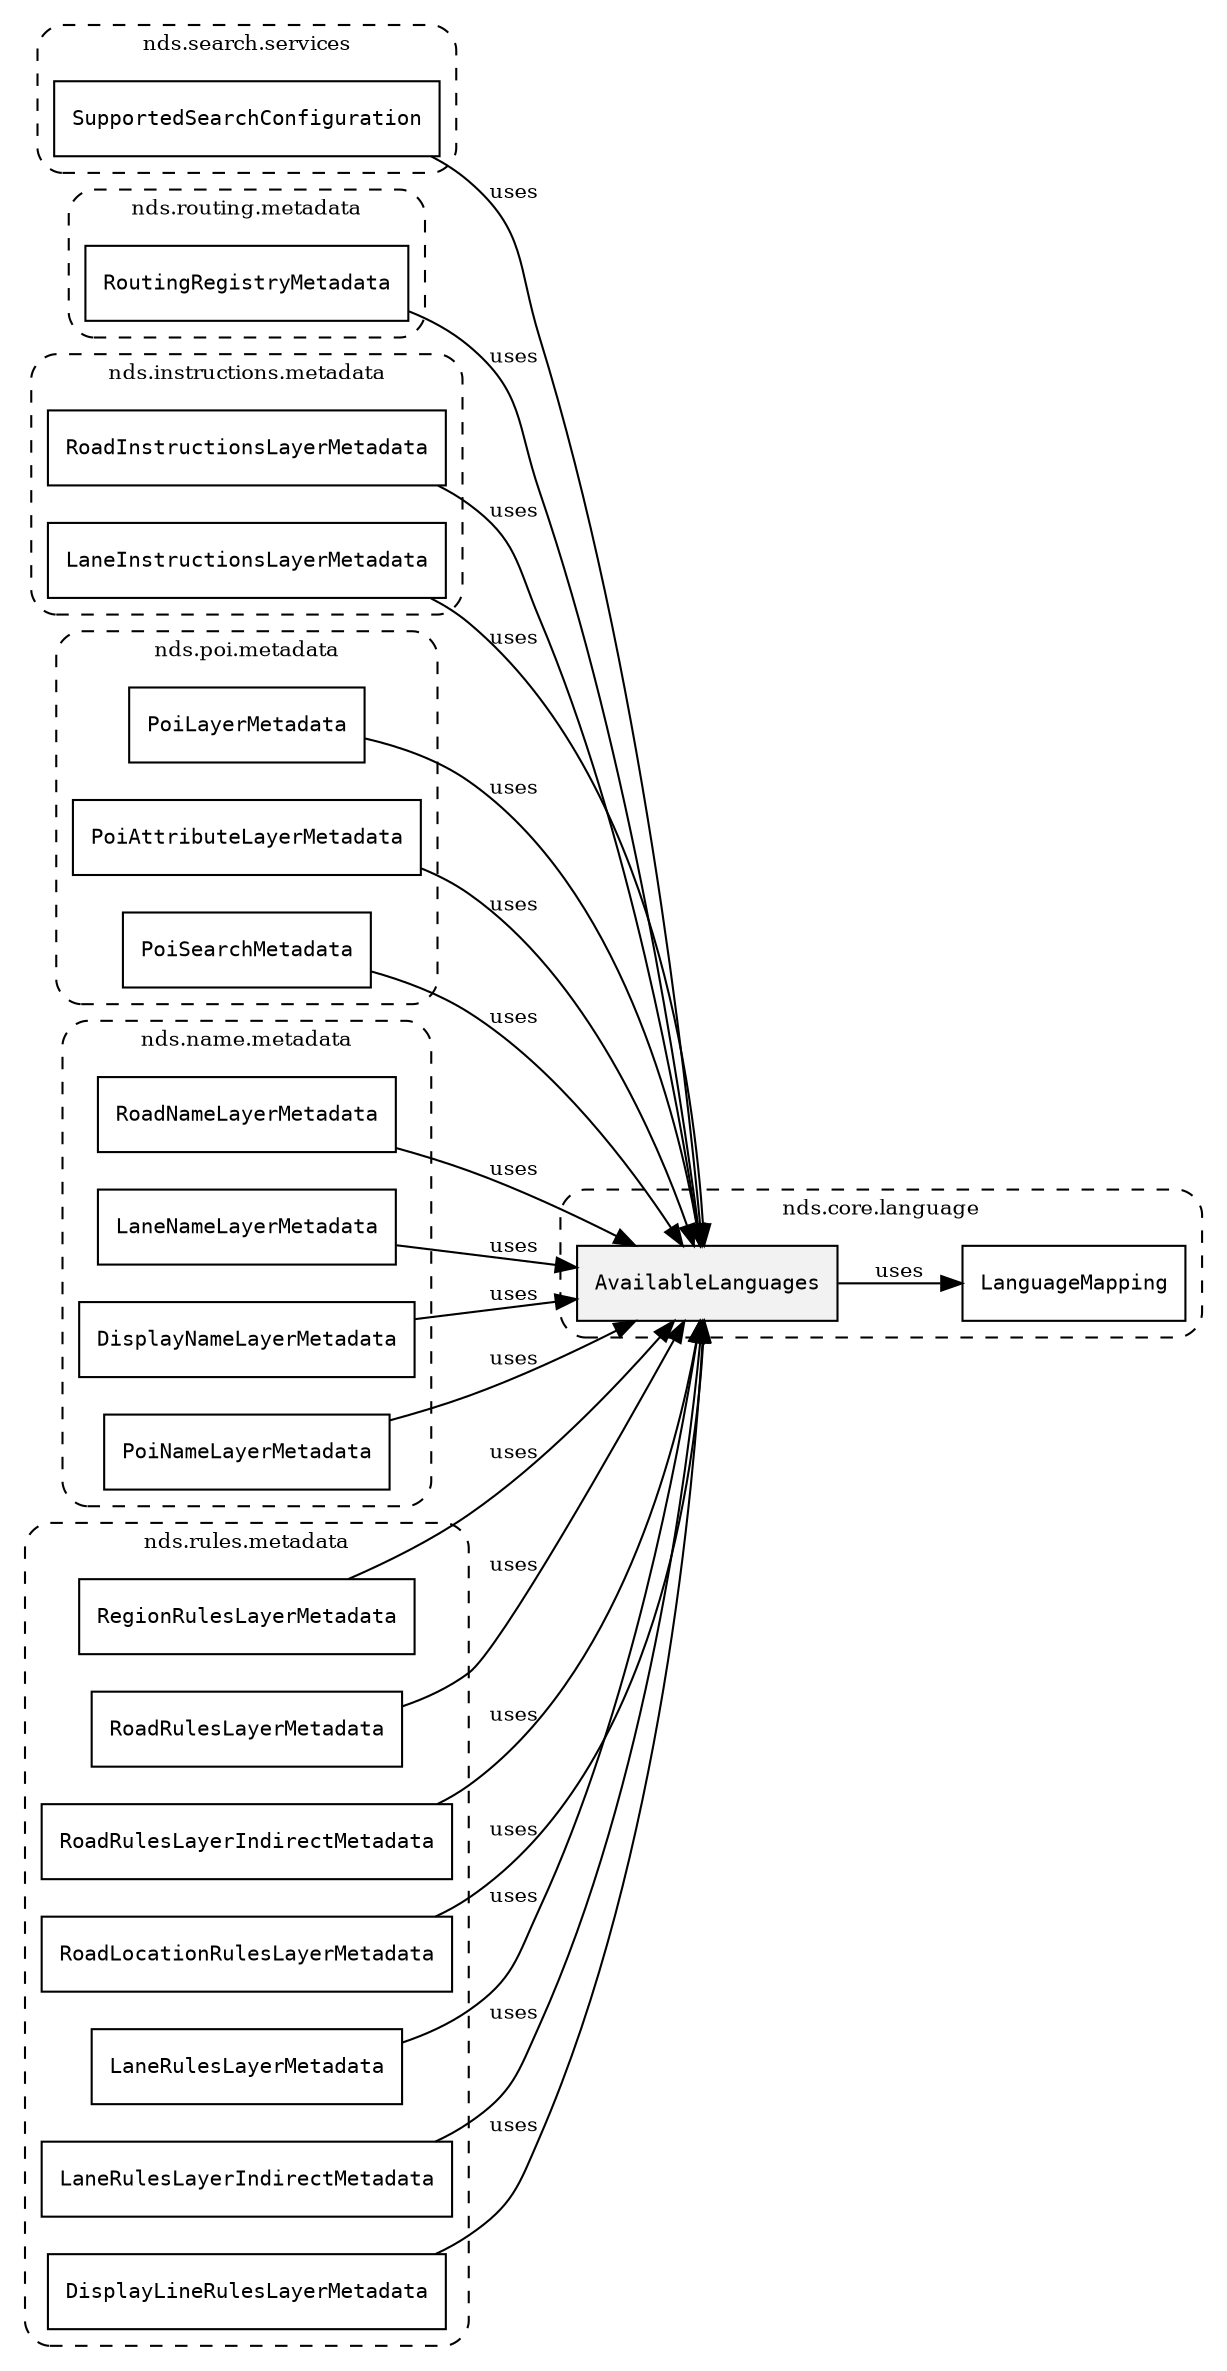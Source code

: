 /**
 * This dot file creates symbol collaboration diagram for AvailableLanguages.
 */
digraph ZSERIO
{
    node [shape=box, fontsize=10];
    rankdir="LR";
    fontsize=10;
    tooltip="AvailableLanguages collaboration diagram";

    subgraph "cluster_nds.core.language"
    {
        style="dashed, rounded";
        label="nds.core.language";
        tooltip="Package nds.core.language";
        href="../../../content/packages/nds.core.language.html#Package-nds-core-language";
        target="_parent";

        "AvailableLanguages" [style="filled", fillcolor="#0000000D", target="_parent", label=<<font face="monospace"><table align="center" border="0" cellspacing="0" cellpadding="0"><tr><td href="../../../content/packages/nds.core.language.html#Structure-AvailableLanguages" title="Structure defined in nds.core.language">AvailableLanguages</td></tr></table></font>>];
        "LanguageMapping" [target="_parent", label=<<font face="monospace"><table align="center" border="0" cellspacing="0" cellpadding="0"><tr><td href="../../../content/packages/nds.core.language.html#Structure-LanguageMapping" title="Structure defined in nds.core.language">LanguageMapping</td></tr></table></font>>];
    }

    subgraph "cluster_nds.search.services"
    {
        style="dashed, rounded";
        label="nds.search.services";
        tooltip="Package nds.search.services";
        href="../../../content/packages/nds.search.services.html#Package-nds-search-services";
        target="_parent";

        "SupportedSearchConfiguration" [target="_parent", label=<<font face="monospace"><table align="center" border="0" cellspacing="0" cellpadding="0"><tr><td href="../../../content/packages/nds.search.services.html#Structure-SupportedSearchConfiguration" title="Structure defined in nds.search.services">SupportedSearchConfiguration</td></tr></table></font>>];
    }

    subgraph "cluster_nds.routing.metadata"
    {
        style="dashed, rounded";
        label="nds.routing.metadata";
        tooltip="Package nds.routing.metadata";
        href="../../../content/packages/nds.routing.metadata.html#Package-nds-routing-metadata";
        target="_parent";

        "RoutingRegistryMetadata" [target="_parent", label=<<font face="monospace"><table align="center" border="0" cellspacing="0" cellpadding="0"><tr><td href="../../../content/packages/nds.routing.metadata.html#Structure-RoutingRegistryMetadata" title="Structure defined in nds.routing.metadata">RoutingRegistryMetadata</td></tr></table></font>>];
    }

    subgraph "cluster_nds.instructions.metadata"
    {
        style="dashed, rounded";
        label="nds.instructions.metadata";
        tooltip="Package nds.instructions.metadata";
        href="../../../content/packages/nds.instructions.metadata.html#Package-nds-instructions-metadata";
        target="_parent";

        "RoadInstructionsLayerMetadata" [target="_parent", label=<<font face="monospace"><table align="center" border="0" cellspacing="0" cellpadding="0"><tr><td href="../../../content/packages/nds.instructions.metadata.html#Structure-RoadInstructionsLayerMetadata" title="Structure defined in nds.instructions.metadata">RoadInstructionsLayerMetadata</td></tr></table></font>>];
        "LaneInstructionsLayerMetadata" [target="_parent", label=<<font face="monospace"><table align="center" border="0" cellspacing="0" cellpadding="0"><tr><td href="../../../content/packages/nds.instructions.metadata.html#Structure-LaneInstructionsLayerMetadata" title="Structure defined in nds.instructions.metadata">LaneInstructionsLayerMetadata</td></tr></table></font>>];
    }

    subgraph "cluster_nds.poi.metadata"
    {
        style="dashed, rounded";
        label="nds.poi.metadata";
        tooltip="Package nds.poi.metadata";
        href="../../../content/packages/nds.poi.metadata.html#Package-nds-poi-metadata";
        target="_parent";

        "PoiLayerMetadata" [target="_parent", label=<<font face="monospace"><table align="center" border="0" cellspacing="0" cellpadding="0"><tr><td href="../../../content/packages/nds.poi.metadata.html#Structure-PoiLayerMetadata" title="Structure defined in nds.poi.metadata">PoiLayerMetadata</td></tr></table></font>>];
        "PoiAttributeLayerMetadata" [target="_parent", label=<<font face="monospace"><table align="center" border="0" cellspacing="0" cellpadding="0"><tr><td href="../../../content/packages/nds.poi.metadata.html#Structure-PoiAttributeLayerMetadata" title="Structure defined in nds.poi.metadata">PoiAttributeLayerMetadata</td></tr></table></font>>];
        "PoiSearchMetadata" [target="_parent", label=<<font face="monospace"><table align="center" border="0" cellspacing="0" cellpadding="0"><tr><td href="../../../content/packages/nds.poi.metadata.html#Structure-PoiSearchMetadata" title="Structure defined in nds.poi.metadata">PoiSearchMetadata</td></tr></table></font>>];
    }

    subgraph "cluster_nds.name.metadata"
    {
        style="dashed, rounded";
        label="nds.name.metadata";
        tooltip="Package nds.name.metadata";
        href="../../../content/packages/nds.name.metadata.html#Package-nds-name-metadata";
        target="_parent";

        "RoadNameLayerMetadata" [target="_parent", label=<<font face="monospace"><table align="center" border="0" cellspacing="0" cellpadding="0"><tr><td href="../../../content/packages/nds.name.metadata.html#Structure-RoadNameLayerMetadata" title="Structure defined in nds.name.metadata">RoadNameLayerMetadata</td></tr></table></font>>];
        "LaneNameLayerMetadata" [target="_parent", label=<<font face="monospace"><table align="center" border="0" cellspacing="0" cellpadding="0"><tr><td href="../../../content/packages/nds.name.metadata.html#Structure-LaneNameLayerMetadata" title="Structure defined in nds.name.metadata">LaneNameLayerMetadata</td></tr></table></font>>];
        "DisplayNameLayerMetadata" [target="_parent", label=<<font face="monospace"><table align="center" border="0" cellspacing="0" cellpadding="0"><tr><td href="../../../content/packages/nds.name.metadata.html#Structure-DisplayNameLayerMetadata" title="Structure defined in nds.name.metadata">DisplayNameLayerMetadata</td></tr></table></font>>];
        "PoiNameLayerMetadata" [target="_parent", label=<<font face="monospace"><table align="center" border="0" cellspacing="0" cellpadding="0"><tr><td href="../../../content/packages/nds.name.metadata.html#Structure-PoiNameLayerMetadata" title="Structure defined in nds.name.metadata">PoiNameLayerMetadata</td></tr></table></font>>];
    }

    subgraph "cluster_nds.rules.metadata"
    {
        style="dashed, rounded";
        label="nds.rules.metadata";
        tooltip="Package nds.rules.metadata";
        href="../../../content/packages/nds.rules.metadata.html#Package-nds-rules-metadata";
        target="_parent";

        "RegionRulesLayerMetadata" [target="_parent", label=<<font face="monospace"><table align="center" border="0" cellspacing="0" cellpadding="0"><tr><td href="../../../content/packages/nds.rules.metadata.html#Structure-RegionRulesLayerMetadata" title="Structure defined in nds.rules.metadata">RegionRulesLayerMetadata</td></tr></table></font>>];
        "RoadRulesLayerMetadata" [target="_parent", label=<<font face="monospace"><table align="center" border="0" cellspacing="0" cellpadding="0"><tr><td href="../../../content/packages/nds.rules.metadata.html#Structure-RoadRulesLayerMetadata" title="Structure defined in nds.rules.metadata">RoadRulesLayerMetadata</td></tr></table></font>>];
        "RoadRulesLayerIndirectMetadata" [target="_parent", label=<<font face="monospace"><table align="center" border="0" cellspacing="0" cellpadding="0"><tr><td href="../../../content/packages/nds.rules.metadata.html#Structure-RoadRulesLayerIndirectMetadata" title="Structure defined in nds.rules.metadata">RoadRulesLayerIndirectMetadata</td></tr></table></font>>];
        "RoadLocationRulesLayerMetadata" [target="_parent", label=<<font face="monospace"><table align="center" border="0" cellspacing="0" cellpadding="0"><tr><td href="../../../content/packages/nds.rules.metadata.html#Structure-RoadLocationRulesLayerMetadata" title="Structure defined in nds.rules.metadata">RoadLocationRulesLayerMetadata</td></tr></table></font>>];
        "LaneRulesLayerMetadata" [target="_parent", label=<<font face="monospace"><table align="center" border="0" cellspacing="0" cellpadding="0"><tr><td href="../../../content/packages/nds.rules.metadata.html#Structure-LaneRulesLayerMetadata" title="Structure defined in nds.rules.metadata">LaneRulesLayerMetadata</td></tr></table></font>>];
        "LaneRulesLayerIndirectMetadata" [target="_parent", label=<<font face="monospace"><table align="center" border="0" cellspacing="0" cellpadding="0"><tr><td href="../../../content/packages/nds.rules.metadata.html#Structure-LaneRulesLayerIndirectMetadata" title="Structure defined in nds.rules.metadata">LaneRulesLayerIndirectMetadata</td></tr></table></font>>];
        "DisplayLineRulesLayerMetadata" [target="_parent", label=<<font face="monospace"><table align="center" border="0" cellspacing="0" cellpadding="0"><tr><td href="../../../content/packages/nds.rules.metadata.html#Structure-DisplayLineRulesLayerMetadata" title="Structure defined in nds.rules.metadata">DisplayLineRulesLayerMetadata</td></tr></table></font>>];
    }

    "AvailableLanguages" -> "LanguageMapping" [label="uses", fontsize=10];
    "SupportedSearchConfiguration" -> "AvailableLanguages" [label="uses", fontsize=10];
    "RoutingRegistryMetadata" -> "AvailableLanguages" [label="uses", fontsize=10];
    "RoadInstructionsLayerMetadata" -> "AvailableLanguages" [label="uses", fontsize=10];
    "LaneInstructionsLayerMetadata" -> "AvailableLanguages" [label="uses", fontsize=10];
    "PoiLayerMetadata" -> "AvailableLanguages" [label="uses", fontsize=10];
    "PoiAttributeLayerMetadata" -> "AvailableLanguages" [label="uses", fontsize=10];
    "PoiSearchMetadata" -> "AvailableLanguages" [label="uses", fontsize=10];
    "RoadNameLayerMetadata" -> "AvailableLanguages" [label="uses", fontsize=10];
    "LaneNameLayerMetadata" -> "AvailableLanguages" [label="uses", fontsize=10];
    "DisplayNameLayerMetadata" -> "AvailableLanguages" [label="uses", fontsize=10];
    "PoiNameLayerMetadata" -> "AvailableLanguages" [label="uses", fontsize=10];
    "RegionRulesLayerMetadata" -> "AvailableLanguages" [label="uses", fontsize=10];
    "RoadRulesLayerMetadata" -> "AvailableLanguages" [label="uses", fontsize=10];
    "RoadRulesLayerIndirectMetadata" -> "AvailableLanguages" [label="uses", fontsize=10];
    "RoadLocationRulesLayerMetadata" -> "AvailableLanguages" [label="uses", fontsize=10];
    "LaneRulesLayerMetadata" -> "AvailableLanguages" [label="uses", fontsize=10];
    "LaneRulesLayerIndirectMetadata" -> "AvailableLanguages" [label="uses", fontsize=10];
    "DisplayLineRulesLayerMetadata" -> "AvailableLanguages" [label="uses", fontsize=10];
}
